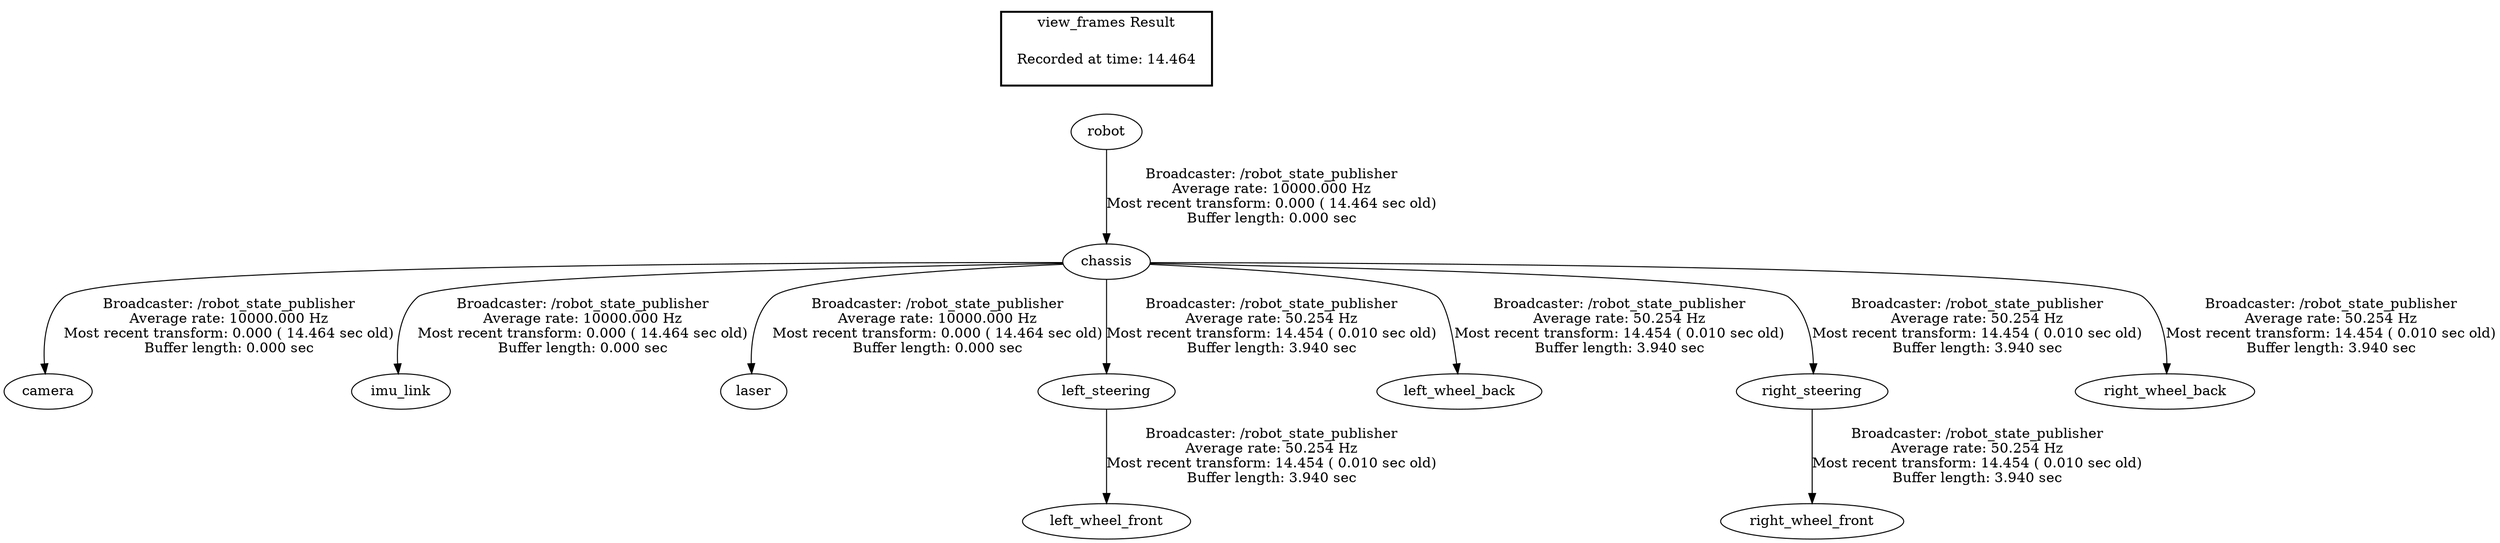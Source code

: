 digraph G {
"robot" -> "chassis"[label="Broadcaster: /robot_state_publisher\nAverage rate: 10000.000 Hz\nMost recent transform: 0.000 ( 14.464 sec old)\nBuffer length: 0.000 sec\n"];
"chassis" -> "camera"[label="Broadcaster: /robot_state_publisher\nAverage rate: 10000.000 Hz\nMost recent transform: 0.000 ( 14.464 sec old)\nBuffer length: 0.000 sec\n"];
"chassis" -> "imu_link"[label="Broadcaster: /robot_state_publisher\nAverage rate: 10000.000 Hz\nMost recent transform: 0.000 ( 14.464 sec old)\nBuffer length: 0.000 sec\n"];
"chassis" -> "laser"[label="Broadcaster: /robot_state_publisher\nAverage rate: 10000.000 Hz\nMost recent transform: 0.000 ( 14.464 sec old)\nBuffer length: 0.000 sec\n"];
"chassis" -> "left_steering"[label="Broadcaster: /robot_state_publisher\nAverage rate: 50.254 Hz\nMost recent transform: 14.454 ( 0.010 sec old)\nBuffer length: 3.940 sec\n"];
"chassis" -> "left_wheel_back"[label="Broadcaster: /robot_state_publisher\nAverage rate: 50.254 Hz\nMost recent transform: 14.454 ( 0.010 sec old)\nBuffer length: 3.940 sec\n"];
"left_steering" -> "left_wheel_front"[label="Broadcaster: /robot_state_publisher\nAverage rate: 50.254 Hz\nMost recent transform: 14.454 ( 0.010 sec old)\nBuffer length: 3.940 sec\n"];
"chassis" -> "right_steering"[label="Broadcaster: /robot_state_publisher\nAverage rate: 50.254 Hz\nMost recent transform: 14.454 ( 0.010 sec old)\nBuffer length: 3.940 sec\n"];
"chassis" -> "right_wheel_back"[label="Broadcaster: /robot_state_publisher\nAverage rate: 50.254 Hz\nMost recent transform: 14.454 ( 0.010 sec old)\nBuffer length: 3.940 sec\n"];
"right_steering" -> "right_wheel_front"[label="Broadcaster: /robot_state_publisher\nAverage rate: 50.254 Hz\nMost recent transform: 14.454 ( 0.010 sec old)\nBuffer length: 3.940 sec\n"];
edge [style=invis];
 subgraph cluster_legend { style=bold; color=black; label ="view_frames Result";
"Recorded at time: 14.464"[ shape=plaintext ] ;
 }->"robot";
}